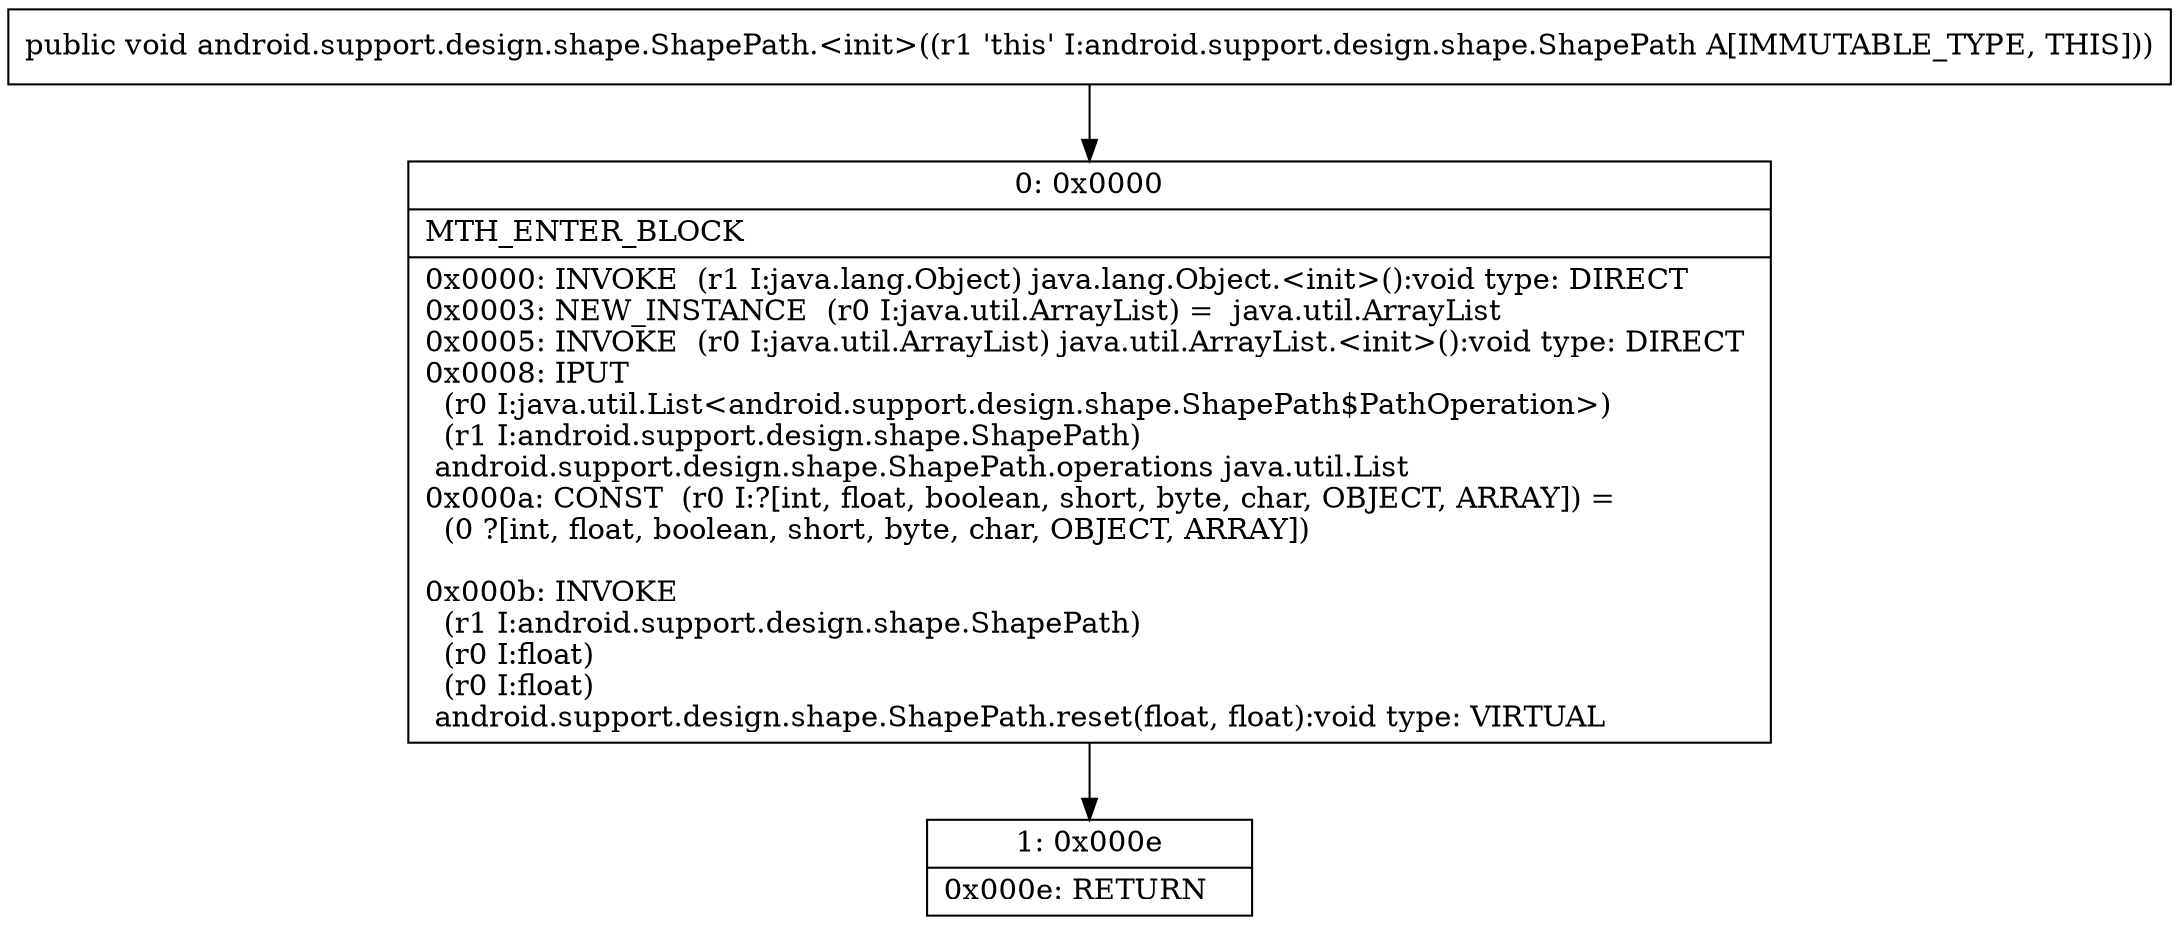 digraph "CFG forandroid.support.design.shape.ShapePath.\<init\>()V" {
Node_0 [shape=record,label="{0\:\ 0x0000|MTH_ENTER_BLOCK\l|0x0000: INVOKE  (r1 I:java.lang.Object) java.lang.Object.\<init\>():void type: DIRECT \l0x0003: NEW_INSTANCE  (r0 I:java.util.ArrayList) =  java.util.ArrayList \l0x0005: INVOKE  (r0 I:java.util.ArrayList) java.util.ArrayList.\<init\>():void type: DIRECT \l0x0008: IPUT  \l  (r0 I:java.util.List\<android.support.design.shape.ShapePath$PathOperation\>)\l  (r1 I:android.support.design.shape.ShapePath)\l android.support.design.shape.ShapePath.operations java.util.List \l0x000a: CONST  (r0 I:?[int, float, boolean, short, byte, char, OBJECT, ARRAY]) = \l  (0 ?[int, float, boolean, short, byte, char, OBJECT, ARRAY])\l \l0x000b: INVOKE  \l  (r1 I:android.support.design.shape.ShapePath)\l  (r0 I:float)\l  (r0 I:float)\l android.support.design.shape.ShapePath.reset(float, float):void type: VIRTUAL \l}"];
Node_1 [shape=record,label="{1\:\ 0x000e|0x000e: RETURN   \l}"];
MethodNode[shape=record,label="{public void android.support.design.shape.ShapePath.\<init\>((r1 'this' I:android.support.design.shape.ShapePath A[IMMUTABLE_TYPE, THIS])) }"];
MethodNode -> Node_0;
Node_0 -> Node_1;
}

